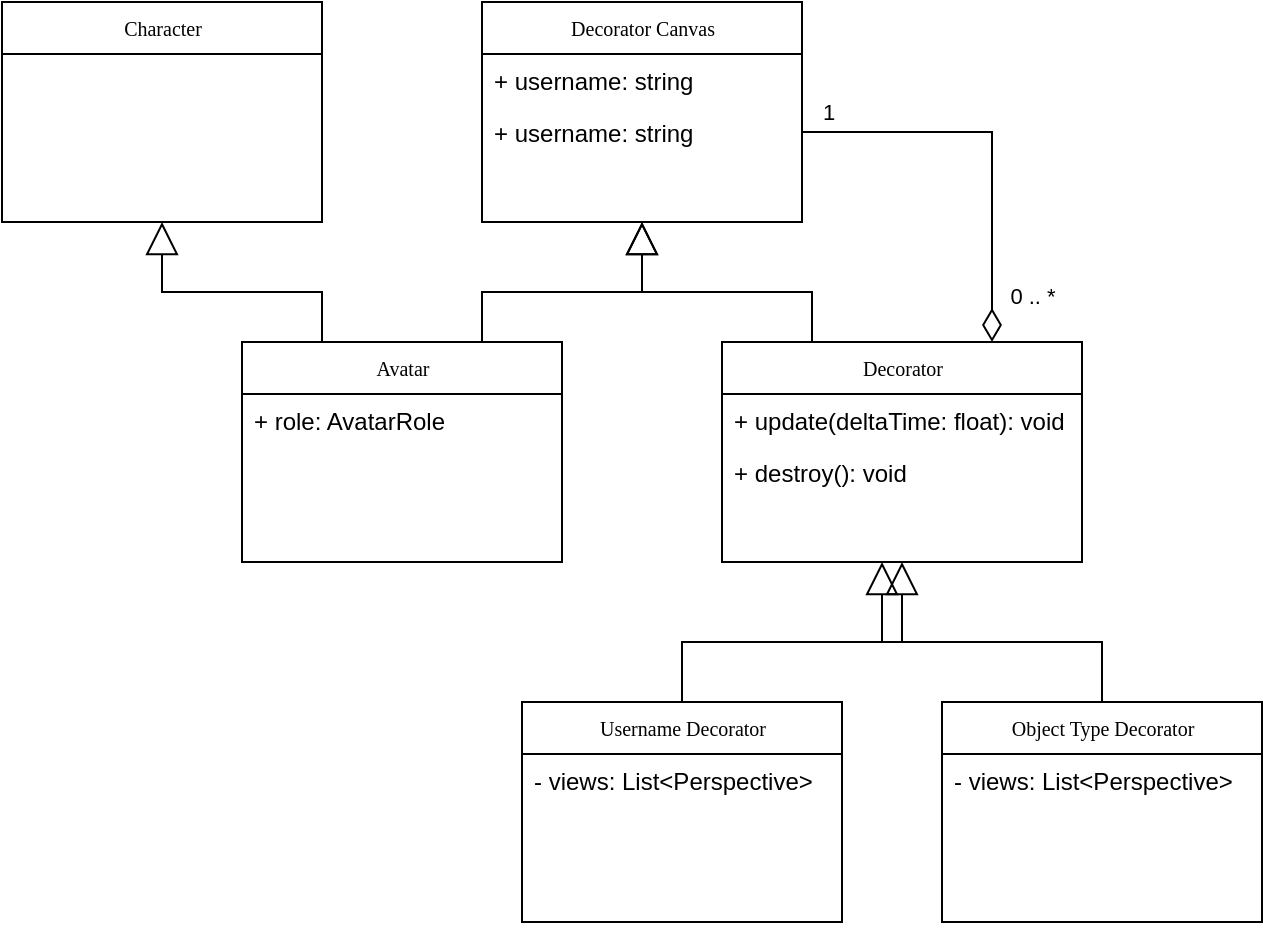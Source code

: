 <mxfile version="14.4.3" type="device"><diagram name="Page-1" id="c4acf3e9-155e-7222-9cf6-157b1a14988f"><mxGraphModel dx="1346" dy="776" grid="1" gridSize="10" guides="1" tooltips="1" connect="1" arrows="1" fold="1" page="1" pageScale="1" pageWidth="850" pageHeight="1100" background="#ffffff" math="0" shadow="0"><root><mxCell id="0"/><mxCell id="1" parent="0"/><mxCell id="DWJNwTgVJdmTpG_8to2k-1" style="edgeStyle=orthogonalEdgeStyle;rounded=0;orthogonalLoop=1;jettySize=auto;html=1;exitX=0.25;exitY=0;exitDx=0;exitDy=0;entryX=0.5;entryY=1;entryDx=0;entryDy=0;endArrow=block;endFill=0;endSize=14;startSize=14;" parent="1" source="17acba5748e5396b-20" target="17acba5748e5396b-30" edge="1"><mxGeometry relative="1" as="geometry"/></mxCell><mxCell id="DWJNwTgVJdmTpG_8to2k-12" style="edgeStyle=orthogonalEdgeStyle;rounded=0;orthogonalLoop=1;jettySize=auto;html=1;exitX=0.75;exitY=0;exitDx=0;exitDy=0;entryX=1;entryY=0.5;entryDx=0;entryDy=0;startSize=14;endArrow=none;endFill=0;endSize=14;startArrow=diamondThin;startFill=0;" parent="1" source="17acba5748e5396b-20" edge="1"><mxGeometry relative="1" as="geometry"><mxPoint x="480" y="95" as="targetPoint"/><Array as="points"><mxPoint x="575" y="95"/></Array></mxGeometry></mxCell><mxCell id="DWJNwTgVJdmTpG_8to2k-17" value="1" style="edgeLabel;html=1;align=center;verticalAlign=middle;resizable=0;points=[];" parent="DWJNwTgVJdmTpG_8to2k-12" vertex="1" connectable="0"><mxGeometry x="0.578" y="-1" relative="1" as="geometry"><mxPoint x="-29" y="-9" as="offset"/></mxGeometry></mxCell><mxCell id="DWJNwTgVJdmTpG_8to2k-18" value="0 .. *" style="edgeLabel;html=1;align=center;verticalAlign=middle;resizable=0;points=[];" parent="DWJNwTgVJdmTpG_8to2k-12" vertex="1" connectable="0"><mxGeometry x="-0.632" y="-4" relative="1" as="geometry"><mxPoint x="16" y="14" as="offset"/></mxGeometry></mxCell><mxCell id="17acba5748e5396b-20" value="Decorator" style="swimlane;html=1;fontStyle=0;childLayout=stackLayout;horizontal=1;startSize=26;fillColor=none;horizontalStack=0;resizeParent=1;resizeLast=0;collapsible=1;marginBottom=0;swimlaneFillColor=#ffffff;rounded=0;shadow=0;comic=0;labelBackgroundColor=none;strokeWidth=1;fontFamily=Verdana;fontSize=10;align=center;" parent="1" vertex="1"><mxGeometry x="440" y="200" width="180" height="110" as="geometry"/></mxCell><mxCell id="17acba5748e5396b-21" value="+ update(deltaTime: float): void" style="text;html=1;strokeColor=none;fillColor=none;align=left;verticalAlign=top;spacingLeft=4;spacingRight=4;whiteSpace=wrap;overflow=hidden;rotatable=0;points=[[0,0.5],[1,0.5]];portConstraint=eastwest;" parent="17acba5748e5396b-20" vertex="1"><mxGeometry y="26" width="180" height="26" as="geometry"/></mxCell><mxCell id="5OmH9PVkj-RWI2lO-T1f-1" value="+ destroy(): void" style="text;html=1;strokeColor=none;fillColor=none;align=left;verticalAlign=top;spacingLeft=4;spacingRight=4;whiteSpace=wrap;overflow=hidden;rotatable=0;points=[[0,0.5],[1,0.5]];portConstraint=eastwest;" vertex="1" parent="17acba5748e5396b-20"><mxGeometry y="52" width="180" height="26" as="geometry"/></mxCell><mxCell id="17acba5748e5396b-30" value="Decorator Canvas" style="swimlane;html=1;fontStyle=0;childLayout=stackLayout;horizontal=1;startSize=26;fillColor=none;horizontalStack=0;resizeParent=1;resizeLast=0;collapsible=1;marginBottom=0;swimlaneFillColor=#ffffff;rounded=0;shadow=0;comic=0;labelBackgroundColor=none;strokeWidth=1;fontFamily=Verdana;fontSize=10;align=center;" parent="1" vertex="1"><mxGeometry x="320" y="30" width="160" height="110" as="geometry"/></mxCell><mxCell id="17acba5748e5396b-31" value="+ username: string" style="text;html=1;strokeColor=none;fillColor=none;align=left;verticalAlign=top;spacingLeft=4;spacingRight=4;whiteSpace=wrap;overflow=hidden;rotatable=0;points=[[0,0.5],[1,0.5]];portConstraint=eastwest;" parent="17acba5748e5396b-30" vertex="1"><mxGeometry y="26" width="160" height="26" as="geometry"/></mxCell><mxCell id="DWJNwTgVJdmTpG_8to2k-39" value="+ username: string" style="text;html=1;strokeColor=none;fillColor=none;align=left;verticalAlign=top;spacingLeft=4;spacingRight=4;whiteSpace=wrap;overflow=hidden;rotatable=0;points=[[0,0.5],[1,0.5]];portConstraint=eastwest;" parent="17acba5748e5396b-30" vertex="1"><mxGeometry y="52" width="160" height="26" as="geometry"/></mxCell><mxCell id="DWJNwTgVJdmTpG_8to2k-6" style="edgeStyle=orthogonalEdgeStyle;rounded=0;orthogonalLoop=1;jettySize=auto;html=1;entryX=0.5;entryY=1;entryDx=0;entryDy=0;endArrow=block;endFill=0;endSize=14;startSize=14;exitX=0.75;exitY=0;exitDx=0;exitDy=0;" parent="1" source="DWJNwTgVJdmTpG_8to2k-2" target="17acba5748e5396b-30" edge="1"><mxGeometry relative="1" as="geometry"/></mxCell><mxCell id="DWJNwTgVJdmTpG_8to2k-19" style="edgeStyle=orthogonalEdgeStyle;rounded=0;orthogonalLoop=1;jettySize=auto;html=1;exitX=0.25;exitY=0;exitDx=0;exitDy=0;entryX=0.5;entryY=1;entryDx=0;entryDy=0;startArrow=none;startFill=0;startSize=14;endArrow=block;endFill=0;endSize=14;" parent="1" source="DWJNwTgVJdmTpG_8to2k-2" target="DWJNwTgVJdmTpG_8to2k-13" edge="1"><mxGeometry relative="1" as="geometry"/></mxCell><mxCell id="DWJNwTgVJdmTpG_8to2k-2" value="Avatar" style="swimlane;html=1;fontStyle=0;childLayout=stackLayout;horizontal=1;startSize=26;fillColor=none;horizontalStack=0;resizeParent=1;resizeLast=0;collapsible=1;marginBottom=0;swimlaneFillColor=#ffffff;rounded=0;shadow=0;comic=0;labelBackgroundColor=none;strokeWidth=1;fontFamily=Verdana;fontSize=10;align=center;" parent="1" vertex="1"><mxGeometry x="200" y="200" width="160" height="110" as="geometry"/></mxCell><mxCell id="DWJNwTgVJdmTpG_8to2k-3" value="+ role: AvatarRole" style="text;html=1;strokeColor=none;fillColor=none;align=left;verticalAlign=top;spacingLeft=4;spacingRight=4;whiteSpace=wrap;overflow=hidden;rotatable=0;points=[[0,0.5],[1,0.5]];portConstraint=eastwest;" parent="DWJNwTgVJdmTpG_8to2k-2" vertex="1"><mxGeometry y="26" width="160" height="26" as="geometry"/></mxCell><mxCell id="DWJNwTgVJdmTpG_8to2k-11" style="edgeStyle=orthogonalEdgeStyle;rounded=0;orthogonalLoop=1;jettySize=auto;html=1;entryX=0.5;entryY=1;entryDx=0;entryDy=0;startSize=14;endArrow=block;endFill=0;endSize=14;" parent="1" source="DWJNwTgVJdmTpG_8to2k-7" target="17acba5748e5396b-20" edge="1"><mxGeometry relative="1" as="geometry"/></mxCell><mxCell id="DWJNwTgVJdmTpG_8to2k-7" value="Username Decorator" style="swimlane;html=1;fontStyle=0;childLayout=stackLayout;horizontal=1;startSize=26;fillColor=none;horizontalStack=0;resizeParent=1;resizeLast=0;collapsible=1;marginBottom=0;swimlaneFillColor=#ffffff;rounded=0;shadow=0;comic=0;labelBackgroundColor=none;strokeWidth=1;fontFamily=Verdana;fontSize=10;align=center;" parent="1" vertex="1"><mxGeometry x="340" y="380" width="160" height="110" as="geometry"/></mxCell><mxCell id="DWJNwTgVJdmTpG_8to2k-8" value="- views: List&amp;lt;Perspective&amp;gt;" style="text;html=1;strokeColor=none;fillColor=none;align=left;verticalAlign=top;spacingLeft=4;spacingRight=4;whiteSpace=wrap;overflow=hidden;rotatable=0;points=[[0,0.5],[1,0.5]];portConstraint=eastwest;" parent="DWJNwTgVJdmTpG_8to2k-7" vertex="1"><mxGeometry y="26" width="160" height="26" as="geometry"/></mxCell><mxCell id="DWJNwTgVJdmTpG_8to2k-13" value="Character" style="swimlane;html=1;fontStyle=0;childLayout=stackLayout;horizontal=1;startSize=26;fillColor=none;horizontalStack=0;resizeParent=1;resizeLast=0;collapsible=1;marginBottom=0;swimlaneFillColor=#ffffff;rounded=0;shadow=0;comic=0;labelBackgroundColor=none;strokeWidth=1;fontFamily=Verdana;fontSize=10;align=center;" parent="1" vertex="1"><mxGeometry x="80" y="30" width="160" height="110" as="geometry"/></mxCell><mxCell id="DWJNwTgVJdmTpG_8to2k-24" style="edgeStyle=orthogonalEdgeStyle;rounded=0;orthogonalLoop=1;jettySize=auto;html=1;startArrow=none;startFill=0;startSize=14;endArrow=block;endFill=0;endSize=14;" parent="1" source="DWJNwTgVJdmTpG_8to2k-20" edge="1"><mxGeometry relative="1" as="geometry"><mxPoint x="520" y="310" as="targetPoint"/><Array as="points"><mxPoint x="630" y="350"/><mxPoint x="520" y="350"/></Array></mxGeometry></mxCell><mxCell id="DWJNwTgVJdmTpG_8to2k-20" value="Object Type Decorator" style="swimlane;html=1;fontStyle=0;childLayout=stackLayout;horizontal=1;startSize=26;fillColor=none;horizontalStack=0;resizeParent=1;resizeLast=0;collapsible=1;marginBottom=0;swimlaneFillColor=#ffffff;rounded=0;shadow=0;comic=0;labelBackgroundColor=none;strokeWidth=1;fontFamily=Verdana;fontSize=10;align=center;" parent="1" vertex="1"><mxGeometry x="550" y="380" width="160" height="110" as="geometry"/></mxCell><mxCell id="DWJNwTgVJdmTpG_8to2k-21" value="- views: List&amp;lt;Perspective&amp;gt;" style="text;html=1;strokeColor=none;fillColor=none;align=left;verticalAlign=top;spacingLeft=4;spacingRight=4;whiteSpace=wrap;overflow=hidden;rotatable=0;points=[[0,0.5],[1,0.5]];portConstraint=eastwest;" parent="DWJNwTgVJdmTpG_8to2k-20" vertex="1"><mxGeometry y="26" width="160" height="26" as="geometry"/></mxCell></root></mxGraphModel></diagram></mxfile>